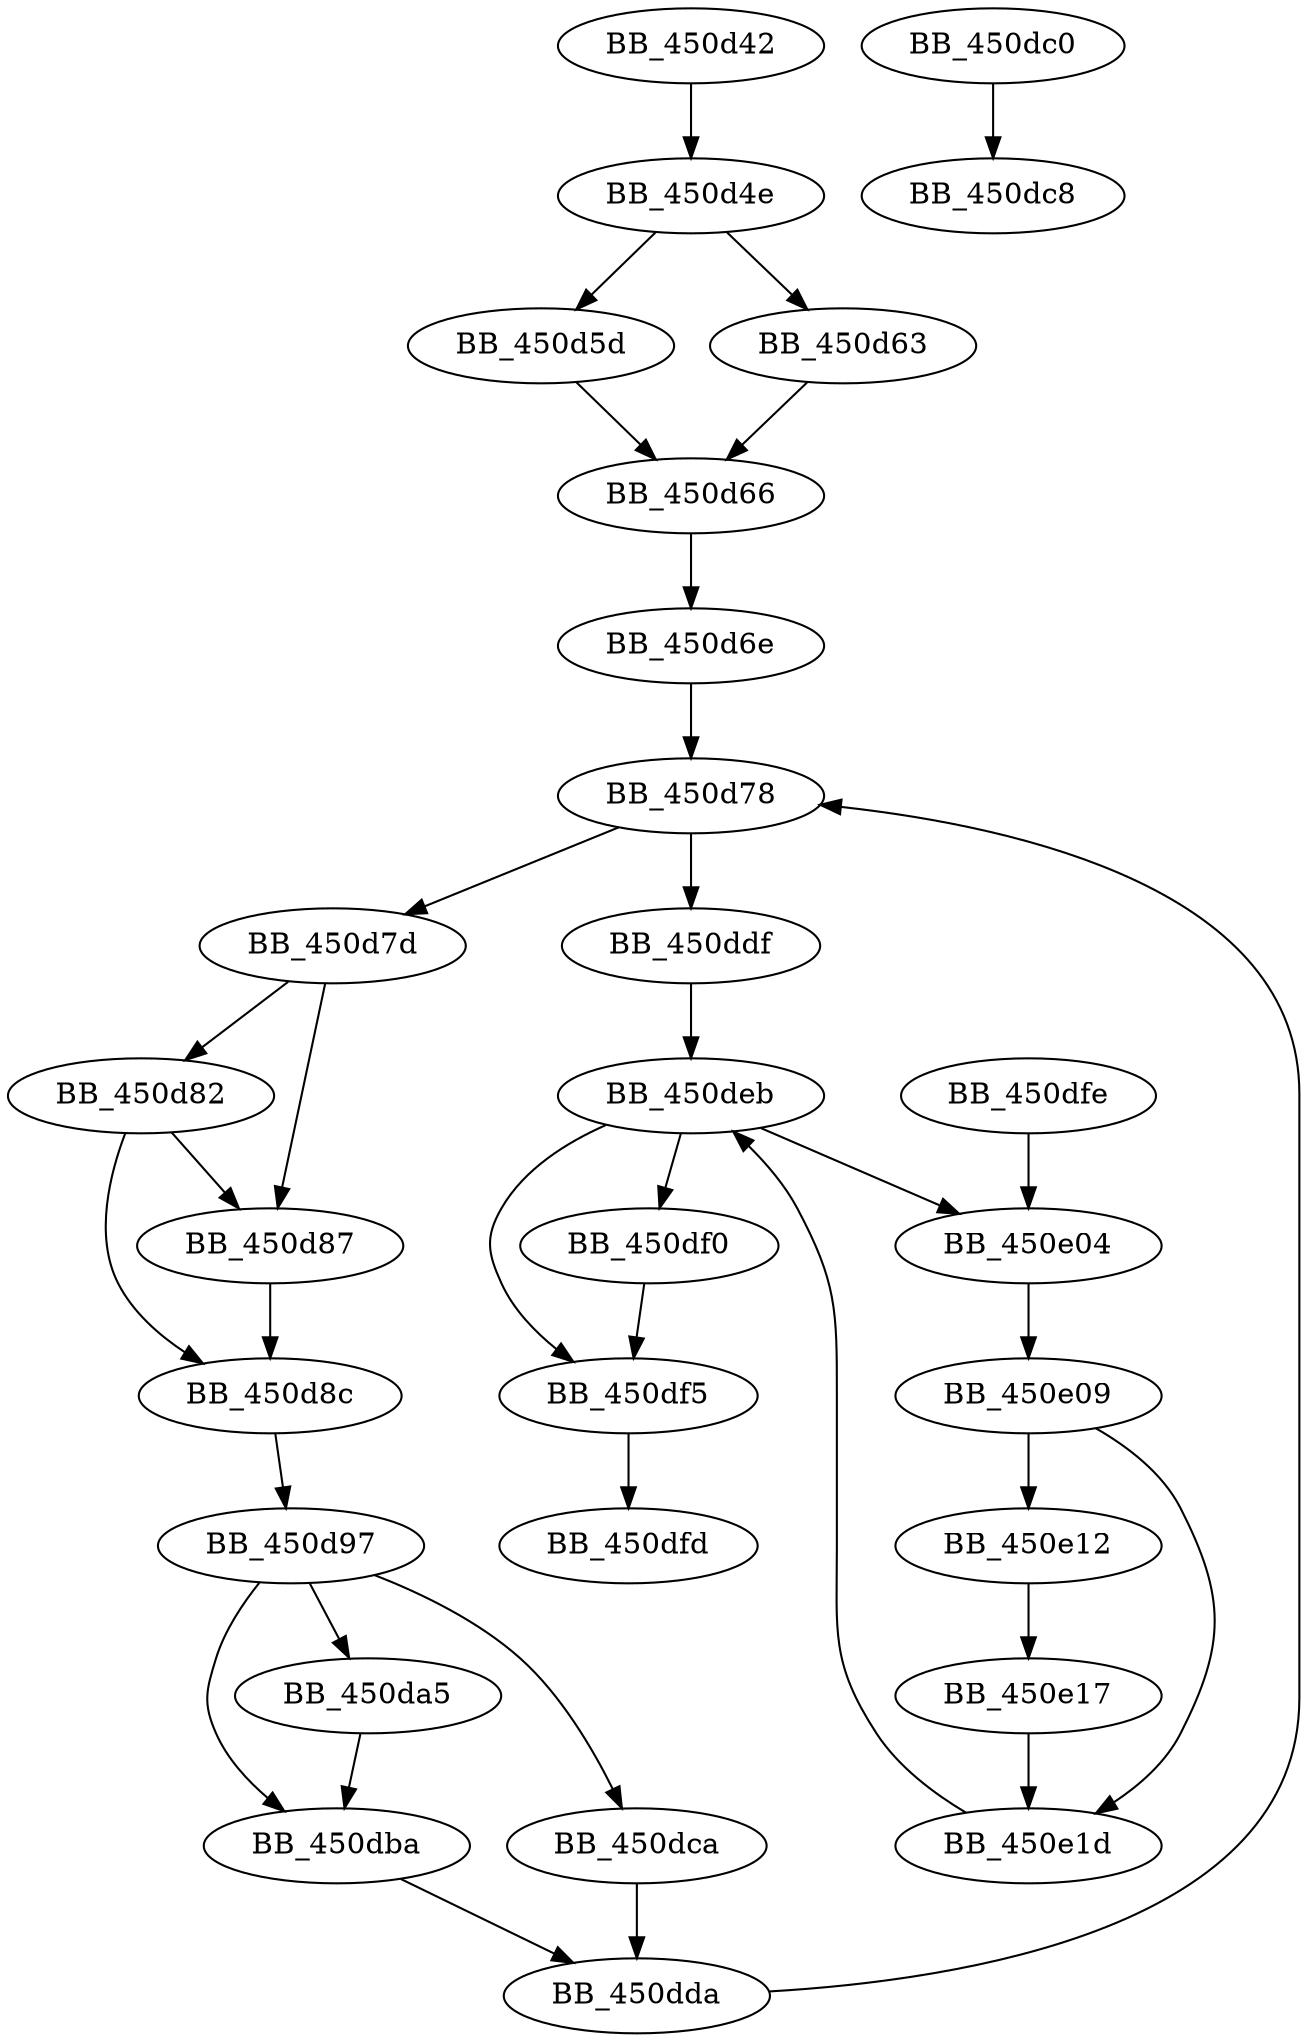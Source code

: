 DiGraph sub_450D42{
BB_450d42->BB_450d4e
BB_450d4e->BB_450d5d
BB_450d4e->BB_450d63
BB_450d5d->BB_450d66
BB_450d63->BB_450d66
BB_450d66->BB_450d6e
BB_450d6e->BB_450d78
BB_450d78->BB_450d7d
BB_450d78->BB_450ddf
BB_450d7d->BB_450d82
BB_450d7d->BB_450d87
BB_450d82->BB_450d87
BB_450d82->BB_450d8c
BB_450d87->BB_450d8c
BB_450d8c->BB_450d97
BB_450d97->BB_450da5
BB_450d97->BB_450dba
BB_450d97->BB_450dca
BB_450da5->BB_450dba
BB_450dba->BB_450dda
BB_450dc0->BB_450dc8
BB_450dca->BB_450dda
BB_450dda->BB_450d78
BB_450ddf->BB_450deb
BB_450deb->BB_450df0
BB_450deb->BB_450df5
BB_450deb->BB_450e04
BB_450df0->BB_450df5
BB_450df5->BB_450dfd
BB_450dfe->BB_450e04
BB_450e04->BB_450e09
BB_450e09->BB_450e12
BB_450e09->BB_450e1d
BB_450e12->BB_450e17
BB_450e17->BB_450e1d
BB_450e1d->BB_450deb
}
